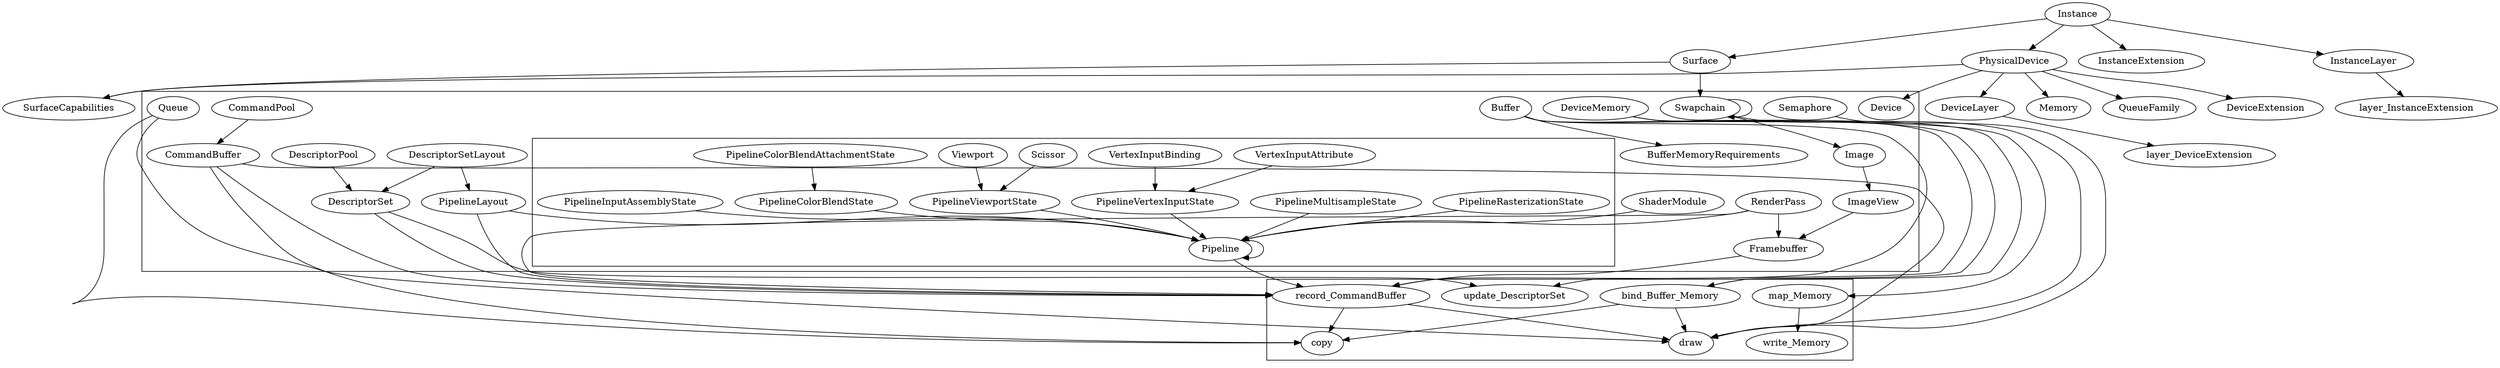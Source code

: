 digraph vk {
	/*graph [splines=ortho, concentrate=true];*/
	Instance->Surface;
	Instance->InstanceExtension;
	Instance->InstanceLayer->layer_InstanceExtension;
	Instance->PhysicalDevice->Device;
	PhysicalDevice->DeviceExtension;
	PhysicalDevice->DeviceLayer->layer_DeviceExtension;
	PhysicalDevice->Memory;
	PhysicalDevice->QueueFamily;
	{PhysicalDevice,Surface}->SurfaceCapabilities;
	{Surface,Swapchain}->Swapchain->Image;
	Image->ImageView;
	{PipelineLayout,RenderPass,Pipeline,ShaderModule}->Pipeline;
	{RenderPass,ImageView}->Framebuffer;
	CommandPool->CommandBuffer;
	{CommandBuffer,RenderPass,Pipeline,Framebuffer,Buffer,PipelineLayout,DescriptorSet}->record_CommandBuffer;
	{Swapchain,record_CommandBuffer,Semaphore,Queue,CommandBuffer,bind_Buffer_Memory}->draw;
	Buffer->BufferMemoryRequirements;
	{Buffer,DeviceMemory}->bind_Buffer_Memory;
	DeviceMemory->map_Memory->write_Memory;
	{record_CommandBuffer,Queue,CommandBuffer,bind_Buffer_Memory}->copy;
	DescriptorSetLayout->PipelineLayout;
	{DescriptorSetLayout,DescriptorPool}->DescriptorSet;
	{DescriptorSet,Buffer}->update_DescriptorSet;
	subgraph cluster_2{
		Device;
		Queue;
		Swapchain;
		ImageView;
		ShaderModule;
		PipelineLayout;
		RenderPass;
		subgraph cluster_1{
			Pipeline;
			{VertexInputBinding,VertexInputAttribute}->PipelineVertexInputState;
			{Viewport,Scissor}->PipelineViewportState;
			PipelineColorBlendAttachmentState->PipelineColorBlendState;
			{PipelineVertexInputState,PipelineInputAssemblyState,PipelineViewportState,PipelineRasterizationState,PipelineMultisampleState,PipelineColorBlendState}->Pipeline;
		}
		Framebuffer;
		CommandPool;
		CommandBuffer;
		Semaphore;
		Buffer;
		BufferMemoryRequirements;
		DeviceMemory;
		DescriptorSetLayout;
		DescriptorPool;
		DescriptorSet;

		Image;
	}
	subgraph cluster_0 {
		map_Memory;
		write_Memory;
		copy;
		draw;
		update_DescriptorSet;
		bind_Buffer_Memory;
		record_CommandBuffer;
	}
}
